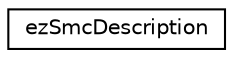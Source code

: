 digraph "Graphical Class Hierarchy"
{
 // LATEX_PDF_SIZE
  edge [fontname="Helvetica",fontsize="10",labelfontname="Helvetica",labelfontsize="10"];
  node [fontname="Helvetica",fontsize="10",shape=record];
  rankdir="LR";
  Node0 [label="ezSmcDescription",height=0.2,width=0.4,color="black", fillcolor="white", style="filled",URL="$dc/d52/structez_smc_description.htm",tooltip=" "];
}
